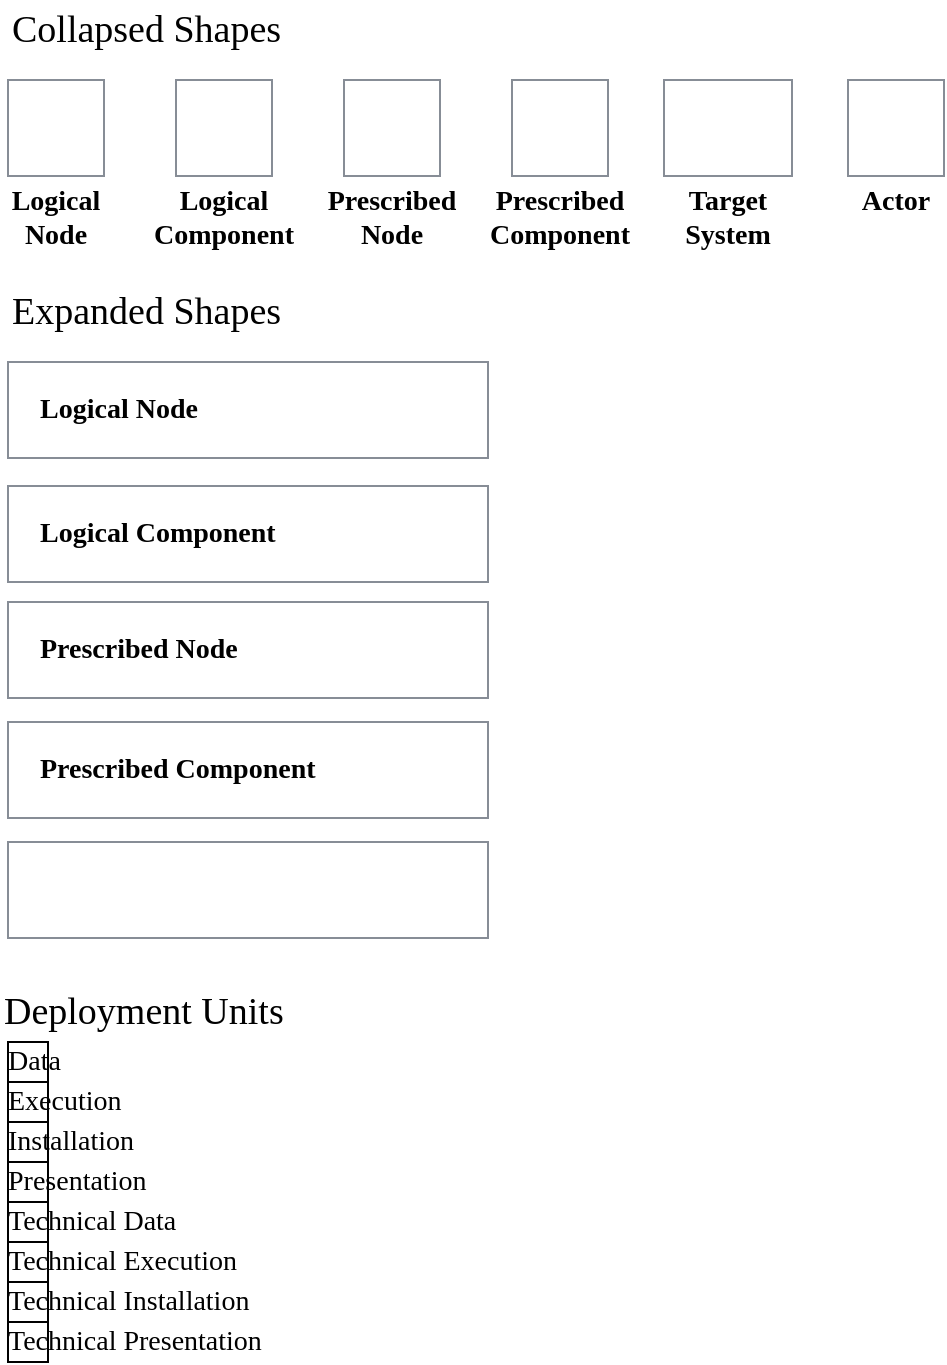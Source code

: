 <mxfile version="18.0.2" type="device"><diagram id="3zJD0qiExkqDyDOh9IjR" name="Page-1"><mxGraphModel dx="659" dy="486" grid="1" gridSize="10" guides="1" tooltips="1" connect="1" arrows="1" fold="1" page="1" pageScale="1" pageWidth="700" pageHeight="700" math="0" shadow="0"><root><mxCell id="0"/><mxCell id="1" parent="0"/><UserObject placeholders="1" label="&lt;b style='font-weight:600'&gt;%Primary-Label%&lt;/b&gt;&lt;br&gt;%Secondary-Text%" Badge-Text="" Icon-Name="undefined" Primary-Label="Logical Node" Secondary-Text="" id="XfFt5zE1316W2kavrK0W-1"><mxCell style="shape=mxgraph.ibm.base;ibmType=nodel;ibmLayout=collapsed;strokeColor=#878d96;fillColor=none;html=1;metaEdit=1;whiteSpace=wrap;fontFamily=IBM Plex Sans;fontSize=14;image=;align=center;verticalAlign=top;labelPosition=center;verticalLabelPosition=bottom;spacing=0;spacingLeft=16;spacingRight=16;spacingTop=0;spacingBottom=4;" vertex="1" parent="1"><mxGeometry x="54" y="50" width="48" height="48" as="geometry"/></mxCell></UserObject><UserObject placeholders="1" label="&lt;b style='font-weight:600'&gt;%Primary-Label%&lt;/b&gt;&lt;br&gt;%Secondary-Text%" Badge-Text="" Icon-Name="undefined" Primary-Label="Logical Component" Secondary-Text="" id="XfFt5zE1316W2kavrK0W-2"><mxCell style="shape=mxgraph.ibm.base;ibmType=compl;ibmLayout=collapsed;strokeColor=#878d96;fillColor=none;html=1;metaEdit=1;whiteSpace=wrap;fontFamily=IBM Plex Sans;fontSize=14;image=;align=center;verticalAlign=top;labelPosition=center;verticalLabelPosition=bottom;spacing=0;spacingLeft=16;spacingRight=16;spacingTop=0;spacingBottom=4;" vertex="1" parent="1"><mxGeometry x="138" y="50" width="48" height="48" as="geometry"/></mxCell></UserObject><UserObject placeholders="1" label="&lt;b style='font-weight:600'&gt;%Primary-Label%&lt;/b&gt;&lt;br&gt;%Secondary-Text%" Badge-Text="" Icon-Name="undefined" Primary-Label="Prescribed Node" Secondary-Text="" id="XfFt5zE1316W2kavrK0W-3"><mxCell style="shape=mxgraph.ibm.base;ibmType=nodep;ibmLayout=collapsed;strokeColor=#878d96;fillColor=none;html=1;metaEdit=1;whiteSpace=wrap;fontFamily=IBM Plex Sans;fontSize=14;image=;align=center;verticalAlign=top;labelPosition=center;verticalLabelPosition=bottom;spacing=0;spacingLeft=16;spacingRight=16;spacingTop=0;spacingBottom=4;" vertex="1" parent="1"><mxGeometry x="222" y="50" width="48" height="48" as="geometry"/></mxCell></UserObject><UserObject placeholders="1" label="&lt;b style='font-weight:600'&gt;%Primary-Label%&lt;/b&gt;&lt;br&gt;%Secondary-Text%" Badge-Text="" Icon-Name="undefined" Primary-Label="Prescribed Component" Secondary-Text="" id="XfFt5zE1316W2kavrK0W-4"><mxCell style="shape=mxgraph.ibm.base;ibmType=compp;ibmLayout=collapsed;strokeColor=#878d96;fillColor=none;html=1;metaEdit=1;whiteSpace=wrap;fontFamily=IBM Plex Sans;fontSize=14;image=;align=center;verticalAlign=top;labelPosition=center;verticalLabelPosition=bottom;spacing=0;spacingLeft=16;spacingRight=16;spacingTop=0;spacingBottom=4;" vertex="1" parent="1"><mxGeometry x="306" y="50" width="48" height="48" as="geometry"/></mxCell></UserObject><UserObject placeholders="1" label="&lt;b style='font-weight:600'&gt;%Primary-Label%&lt;/b&gt;&lt;br&gt;%Secondary-Text%" Badge-Text="" Icon-Name="undefined" Primary-Label="Target System" Secondary-Text="" id="XfFt5zE1316W2kavrK0W-5"><mxCell style="shape=mxgraph.ibm.base;ibmType=target;ibmLayout=collapsed;strokeColor=#878d96;fillColor=none;html=1;metaEdit=1;whiteSpace=wrap;fontFamily=IBM Plex Sans;fontSize=14;image=;align=center;verticalAlign=top;labelPosition=center;verticalLabelPosition=bottom;spacing=0;spacingLeft=16;spacingRight=16;spacingTop=0;spacingBottom=4;" vertex="1" parent="1"><mxGeometry x="382" y="50" width="64" height="48" as="geometry"/></mxCell></UserObject><UserObject placeholders="1" label="&lt;b style='font-weight:600'&gt;%Primary-Label%&lt;/b&gt;&lt;br&gt;%Secondary-Text%" Badge-Text="" Icon-Name="undefined" Primary-Label="Actor" Secondary-Text="" id="XfFt5zE1316W2kavrK0W-6"><mxCell style="shape=mxgraph.ibm.base;ibmType=actor;ibmLayout=collapsed;strokeColor=#878d96;fillColor=none;html=1;metaEdit=1;whiteSpace=wrap;fontFamily=IBM Plex Sans;fontSize=14;image=;align=center;verticalAlign=top;labelPosition=center;verticalLabelPosition=bottom;spacing=0;spacingLeft=16;spacingRight=16;spacingTop=0;spacingBottom=4;" vertex="1" parent="1"><mxGeometry x="474" y="50" width="48" height="48" as="geometry"/></mxCell></UserObject><UserObject placeholders="1" label="&lt;b style='font-weight:600'&gt;%Primary-Label%&lt;/b&gt;&lt;br&gt;%Secondary-Text%" Badge-Text="" Icon-Name="undefined" Primary-Label="Logical Node" Secondary-Text="" id="XfFt5zE1316W2kavrK0W-7"><mxCell style="shape=mxgraph.ibm.base;ibmType=nodel;ibmLayout=expanded;strokeColor=#878d96;fillColor=default;html=1;metaEdit=1;whiteSpace=wrap;fontFamily=IBM Plex Sans;fontSize=14;image=;align=left;verticalAlign=middle;labelPosition=center;verticalLabelPosition=middle;spacing=0;spacingLeft=16;spacingRight=16;spacingTop=0;spacingBottom=0;container=1;collapsible=0;expand=0;recursiveResize=0;" vertex="1" parent="1"><mxGeometry x="54" y="191" width="240" height="48" as="geometry"/></mxCell></UserObject><UserObject placeholders="1" label="&lt;b style='font-weight:600'&gt;%Primary-Label%&lt;/b&gt;&lt;br&gt;%Secondary-Text%" Badge-Text="" Icon-Name="undefined" Primary-Label="Logical Component" Secondary-Text="" id="XfFt5zE1316W2kavrK0W-8"><mxCell style="shape=mxgraph.ibm.base;ibmType=compl;ibmLayout=expanded;strokeColor=#878d96;fillColor=default;html=1;metaEdit=1;whiteSpace=wrap;fontFamily=IBM Plex Sans;fontSize=14;image=;align=left;verticalAlign=middle;labelPosition=center;verticalLabelPosition=middle;spacing=0;spacingLeft=16;spacingRight=16;spacingTop=0;spacingBottom=0;container=1;collapsible=0;expand=0;recursiveResize=0;" vertex="1" parent="1"><mxGeometry x="54" y="253" width="240" height="48" as="geometry"/></mxCell></UserObject><UserObject placeholders="1" label="&lt;b style='font-weight:600'&gt;%Primary-Label%&lt;/b&gt;&lt;br&gt;%Secondary-Text%" Badge-Text="" Icon-Name="undefined" Primary-Label="Prescribed Node" Secondary-Text="" id="XfFt5zE1316W2kavrK0W-9"><mxCell style="shape=mxgraph.ibm.base;ibmType=nodep;ibmLayout=expanded;strokeColor=#878d96;fillColor=default;html=1;metaEdit=1;whiteSpace=wrap;fontFamily=IBM Plex Sans;fontSize=14;image=;align=left;verticalAlign=middle;labelPosition=center;verticalLabelPosition=middle;spacing=0;spacingLeft=16;spacingRight=16;spacingTop=0;spacingBottom=0;container=1;collapsible=0;expand=0;recursiveResize=0;" vertex="1" parent="1"><mxGeometry x="54" y="311" width="240" height="48" as="geometry"/></mxCell></UserObject><UserObject placeholders="1" label="&lt;b style='font-weight:600'&gt;%Primary-Label%&lt;/b&gt;&lt;br&gt;%Secondary-Text%" Badge-Text="" Icon-Name="undefined" Primary-Label="Prescribed Component" Secondary-Text="" id="XfFt5zE1316W2kavrK0W-10"><mxCell style="shape=mxgraph.ibm.base;ibmType=compp;ibmLayout=expanded;strokeColor=#878d96;fillColor=default;html=1;metaEdit=1;whiteSpace=wrap;fontFamily=IBM Plex Sans;fontSize=14;image=;align=left;verticalAlign=middle;labelPosition=center;verticalLabelPosition=middle;spacing=0;spacingLeft=16;spacingRight=16;spacingTop=0;spacingBottom=0;container=1;collapsible=0;expand=0;recursiveResize=0;" vertex="1" parent="1"><mxGeometry x="54" y="371" width="240" height="48" as="geometry"/></mxCell></UserObject><UserObject placeholders="1" label="&lt;b style='font-weight:600'&gt;%Primary-Label%&lt;/b&gt;&lt;br&gt;%Secondary-Text%" Badge-Text="" Icon-Name="undefined" Primary-Label="Target System" Secondary-Text="" id="XfFt5zE1316W2kavrK0W-11"><mxCell style="shape=mxgraph.ibm.base;ibmType=target;ibmLayout=expanded;strokeColor=#878d96;fillColor=none;fontColor=#ffffff;html=1;metaEdit=1;whiteSpace=wrap;fontFamily=IBM Plex Sans;fontSize=14;image=;align=left;verticalAlign=middle;labelPosition=center;verticalLabelPosition=middle;spacing=0;spacingLeft=16;spacingRight=16;spacingTop=0;spacingBottom=0;" vertex="1" parent="1"><mxGeometry x="54" y="431" width="240" height="48" as="geometry"/></mxCell></UserObject><UserObject placeholders="1" label="%Primary-Label%&lt;br&gt;%Secondary-Text%" Primary-Label="Data" Secondary-Text="" id="XfFt5zE1316W2kavrK0W-12"><mxCell style="shape=mxgraph.ibm.unit;ibmType=unitd;fillColor=none;html=1;metaEdit=1;whiteSpace=wrap;fontFamily=IBM Plex Sans;fontSize=14;align=left;verticalAlign=middle;spacing=0;spacingLeft=0;spacingRight=0;spacingTop=0;spacingBottom=0;" vertex="1" parent="1"><mxGeometry x="54" y="531" width="20" height="20" as="geometry"/></mxCell></UserObject><UserObject placeholders="1" label="%Primary-Label%&lt;br&gt;%Secondary-Text%" Primary-Label="Execution" Secondary-Text="" id="XfFt5zE1316W2kavrK0W-13"><mxCell style="shape=mxgraph.ibm.unit;ibmType=unite;fillColor=none;html=1;metaEdit=1;whiteSpace=wrap;fontFamily=IBM Plex Sans;fontSize=14;align=left;verticalAlign=middle;spacing=0;spacingLeft=0;spacingRight=0;spacingTop=0;spacingBottom=0;" vertex="1" parent="1"><mxGeometry x="54" y="551" width="20" height="20" as="geometry"/></mxCell></UserObject><mxCell id="XfFt5zE1316W2kavrK0W-15" value="Collapsed Shapes" style="text;html=1;strokeColor=none;fillColor=none;align=left;verticalAlign=middle;whiteSpace=wrap;rounded=0;fontFamily=IBM Plex Sans;fontSize=19;" vertex="1" parent="1"><mxGeometry x="54" y="10" width="170" height="30" as="geometry"/></mxCell><mxCell id="XfFt5zE1316W2kavrK0W-16" value="Expanded Shapes" style="text;html=1;strokeColor=none;fillColor=none;align=left;verticalAlign=middle;whiteSpace=wrap;rounded=0;fontFamily=IBM Plex Sans;fontSize=19;" vertex="1" parent="1"><mxGeometry x="54" y="151" width="170" height="30" as="geometry"/></mxCell><mxCell id="XfFt5zE1316W2kavrK0W-17" value="Deployment Units" style="text;html=1;strokeColor=none;fillColor=none;align=left;verticalAlign=middle;whiteSpace=wrap;rounded=0;fontFamily=IBM Plex Sans;fontSize=19;" vertex="1" parent="1"><mxGeometry x="50" y="501" width="170" height="30" as="geometry"/></mxCell><UserObject placeholders="1" label="%Primary-Label%&lt;br&gt;%Secondary-Text%" Primary-Label="Installation" Secondary-Text="" id="XfFt5zE1316W2kavrK0W-18"><mxCell style="shape=mxgraph.ibm.unit;ibmType=uniti;fillColor=none;html=1;metaEdit=1;whiteSpace=wrap;fontFamily=IBM Plex Sans;fontSize=14;align=left;verticalAlign=middle;spacing=0;spacingLeft=0;spacingRight=0;spacingTop=0;spacingBottom=0;" vertex="1" parent="1"><mxGeometry x="54" y="571" width="20" height="20" as="geometry"/></mxCell></UserObject><UserObject placeholders="1" label="%Primary-Label%&lt;br&gt;%Secondary-Text%" Primary-Label="Presentation" Secondary-Text="" id="XfFt5zE1316W2kavrK0W-19"><mxCell style="shape=mxgraph.ibm.unit;ibmType=unitp;fillColor=none;html=1;metaEdit=1;whiteSpace=wrap;fontFamily=IBM Plex Sans;fontSize=14;align=left;verticalAlign=middle;spacing=0;spacingLeft=0;spacingRight=0;spacingTop=0;spacingBottom=0;" vertex="1" parent="1"><mxGeometry x="54" y="591" width="20" height="20" as="geometry"/></mxCell></UserObject><UserObject placeholders="1" label="%Primary-Label%&lt;br&gt;%Secondary-Text%" Primary-Label="Technical Data" Secondary-Text="" id="XfFt5zE1316W2kavrK0W-20"><mxCell style="shape=mxgraph.ibm.unit;ibmType=unittd;fillColor=none;html=1;metaEdit=1;fontFamily=IBM Plex Sans;fontSize=14;align=left;verticalAlign=middle;spacing=0;spacingLeft=0;spacingRight=0;spacingTop=0;spacingBottom=0;" vertex="1" parent="1"><mxGeometry x="54" y="611" width="20" height="20" as="geometry"/></mxCell></UserObject><UserObject placeholders="1" label="%Primary-Label%&lt;br&gt;%Secondary-Text%" Primary-Label="Technical Execution" Secondary-Text="" id="XfFt5zE1316W2kavrK0W-21"><mxCell style="shape=mxgraph.ibm.unit;ibmType=unitte;fillColor=none;html=1;metaEdit=1;fontFamily=IBM Plex Sans;fontSize=14;align=left;verticalAlign=middle;spacing=0;spacingLeft=0;spacingRight=0;spacingTop=0;spacingBottom=0;" vertex="1" parent="1"><mxGeometry x="54" y="631" width="20" height="20" as="geometry"/></mxCell></UserObject><UserObject placeholders="1" label="%Primary-Label%&lt;br&gt;%Secondary-Text%" Primary-Label="Technical Installation" Secondary-Text="" id="XfFt5zE1316W2kavrK0W-22"><mxCell style="shape=mxgraph.ibm.unit;ibmType=unitti;fillColor=none;html=1;metaEdit=1;fontFamily=IBM Plex Sans;fontSize=14;align=left;verticalAlign=middle;spacing=0;spacingLeft=0;spacingRight=0;spacingTop=0;spacingBottom=0;" vertex="1" parent="1"><mxGeometry x="54" y="651" width="20" height="20" as="geometry"/></mxCell></UserObject><UserObject placeholders="1" label="%Primary-Label%&lt;br&gt;%Secondary-Text%" Primary-Label="Technical Presentation" Secondary-Text="" id="XfFt5zE1316W2kavrK0W-23"><mxCell style="shape=mxgraph.ibm.unit;ibmType=unittp;fillColor=none;html=1;metaEdit=1;fontFamily=IBM Plex Sans;fontSize=14;align=left;verticalAlign=middle;spacing=0;spacingLeft=0;spacingRight=0;spacingTop=0;spacingBottom=0;" vertex="1" parent="1"><mxGeometry x="54" y="671" width="20" height="20" as="geometry"/></mxCell></UserObject></root></mxGraphModel></diagram></mxfile>
